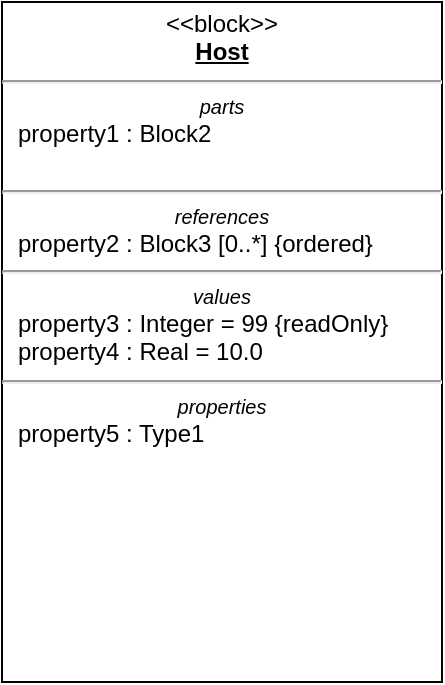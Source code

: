<mxfile version="24.4.7" type="github">
  <diagram name="Page-1" id="RcWIZw_P4VUll6kCWVGx">
    <mxGraphModel dx="794" dy="446" grid="1" gridSize="10" guides="1" tooltips="1" connect="1" arrows="1" fold="1" page="1" pageScale="1" pageWidth="850" pageHeight="1100" math="0" shadow="0">
      <root>
        <mxCell id="0" />
        <mxCell id="1" parent="0" />
        <mxCell id="DgodObY_a5Fwu_O-Anvf-2" value="&lt;p style=&quot;margin:0px;margin-top:4px;text-align:center;&quot;&gt;&amp;lt;&amp;lt;block&amp;gt;&amp;gt;&lt;br&gt;&lt;b&gt;&lt;u&gt;Host&lt;/u&gt;&lt;/b&gt;&lt;/p&gt;&lt;hr&gt;&lt;p style=&quot;font-size:10px;margin:0px;text-align:center;&quot;&gt;&lt;/p&gt;&lt;p style=&quot;font-size:10px;margin:0px;text-align:center;&quot;&gt;&lt;/p&gt;&lt;p style=&quot;font-size:10px;margin:0px;text-align:center;&quot;&gt;&lt;i&gt;parts&lt;/i&gt;&lt;/p&gt;&lt;p style=&quot;margin:0px;margin-left:8px;text-align:left;&quot;&gt;property1 : Block2&lt;/p&gt;&lt;p style=&quot;margin:0px;margin-left:8px;text-align:left;&quot;&gt;&lt;br&gt;&lt;/p&gt;&lt;hr&gt;&lt;p style=&quot;font-size:10px;margin:0px;text-align:center;&quot;&gt;&lt;i&gt;references&lt;/i&gt;&lt;/p&gt;&lt;p style=&quot;margin:0px;margin-left:8px;text-align:left;&quot;&gt;property2 : Block3 [0..*] {ordered}&lt;/p&gt;&lt;hr&gt;&lt;p style=&quot;font-size:10px;margin:0px;text-align:center;&quot;&gt;&lt;i&gt;values&lt;/i&gt;&lt;/p&gt;&lt;p style=&quot;margin:0px;margin-left:8px;text-align:left;&quot;&gt;property3 : Integer = 99 {readOnly}&lt;br&gt;property4 : Real = 10.0&lt;/p&gt;&lt;hr&gt;&lt;p style=&quot;font-size:10px;margin:0px;text-align:center;&quot;&gt;&lt;i&gt;properties&lt;/i&gt;&lt;/p&gt;&lt;p style=&quot;margin:0px;margin-left:8px;text-align:left;&quot;&gt;property5 : Type1&lt;/p&gt;" style="shape=rect;html=1;overflow=fill;verticalAlign=top;align=left;whiteSpace=wrap;" vertex="1" parent="1">
          <mxGeometry x="300" y="60" width="220" height="340" as="geometry" />
        </mxCell>
      </root>
    </mxGraphModel>
  </diagram>
</mxfile>
